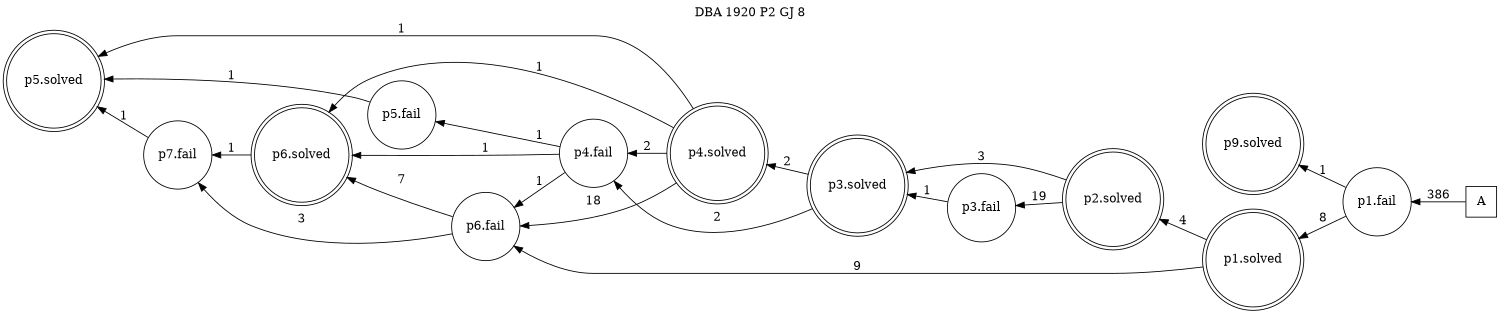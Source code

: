 digraph DBA_1920_P2_GJ_8 {
labelloc="tl"
label= " DBA 1920 P2 GJ 8 "
rankdir="RL";
graph [ size=" 10 , 10 !"]

"A" [shape="square" label="A"]
"p1.fail" [shape="circle" label="p1.fail"]
"p9.solved" [shape="doublecircle" label="p9.solved"]
"p1.solved" [shape="doublecircle" label="p1.solved"]
"p2.solved" [shape="doublecircle" label="p2.solved"]
"p3.fail" [shape="circle" label="p3.fail"]
"p3.solved" [shape="doublecircle" label="p3.solved"]
"p4.solved" [shape="doublecircle" label="p4.solved"]
"p5.solved" [shape="doublecircle" label="p5.solved"]
"p6.fail" [shape="circle" label="p6.fail"]
"p6.solved" [shape="doublecircle" label="p6.solved"]
"p7.fail" [shape="circle" label="p7.fail"]
"p4.fail" [shape="circle" label="p4.fail"]
"p5.fail" [shape="circle" label="p5.fail"]
"A" -> "p1.fail" [ label=386]
"p1.fail" -> "p9.solved" [ label=1]
"p1.fail" -> "p1.solved" [ label=8]
"p1.solved" -> "p2.solved" [ label=4]
"p1.solved" -> "p6.fail" [ label=9]
"p2.solved" -> "p3.fail" [ label=19]
"p2.solved" -> "p3.solved" [ label=3]
"p3.fail" -> "p3.solved" [ label=1]
"p3.solved" -> "p4.solved" [ label=2]
"p3.solved" -> "p4.fail" [ label=2]
"p4.solved" -> "p5.solved" [ label=1]
"p4.solved" -> "p6.fail" [ label=18]
"p4.solved" -> "p6.solved" [ label=1]
"p4.solved" -> "p4.fail" [ label=2]
"p6.fail" -> "p6.solved" [ label=7]
"p6.fail" -> "p7.fail" [ label=3]
"p6.solved" -> "p7.fail" [ label=1]
"p7.fail" -> "p5.solved" [ label=1]
"p4.fail" -> "p6.fail" [ label=1]
"p4.fail" -> "p6.solved" [ label=1]
"p4.fail" -> "p5.fail" [ label=1]
"p5.fail" -> "p5.solved" [ label=1]
}
